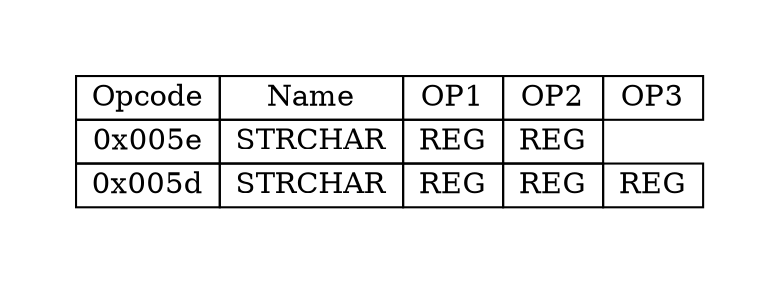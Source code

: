 digraph{
graph [pad="0.5", nodesep="0.5", ranksep="2" ]
node[shape=plain]
Foo [label=<
<table border="0" cellborder="1" cellspacing="0">
<tr><td> Opcode </td> <td> Name </td> <td> OP1 </td><td> OP2 </td><td> OP3 </td> </tr>
<tr><td> 0x005e </td><td> STRCHAR </td><td> REG </td><td> REG </td> </tr>
<tr><td> 0x005d </td><td> STRCHAR </td><td> REG </td><td> REG </td><td> REG </td> </tr>
</table>>];
}
